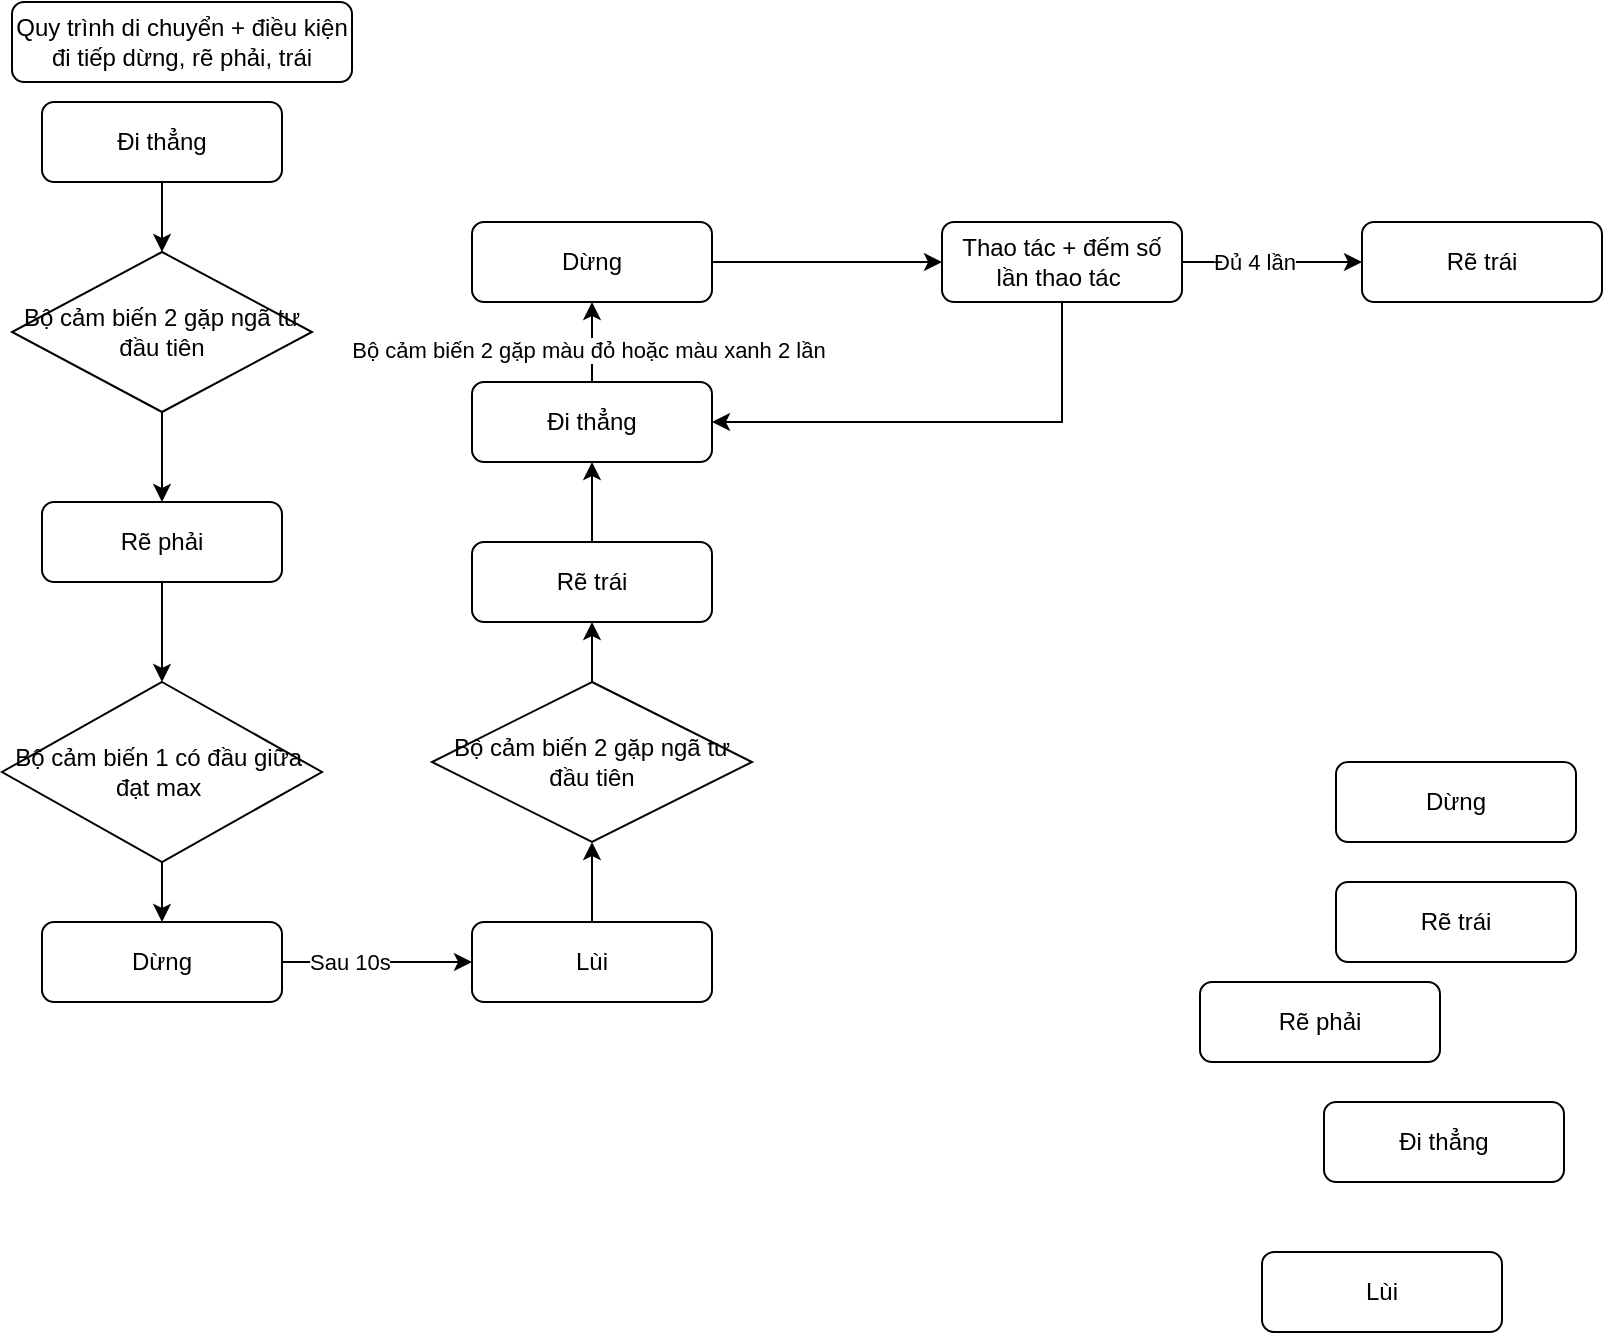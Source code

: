 <mxfile version="24.9.3">
  <diagram id="C5RBs43oDa-KdzZeNtuy" name="Page-1">
    <mxGraphModel dx="738" dy="397" grid="1" gridSize="10" guides="1" tooltips="1" connect="1" arrows="1" fold="1" page="1" pageScale="1" pageWidth="827" pageHeight="1169" math="0" shadow="0">
      <root>
        <mxCell id="WIyWlLk6GJQsqaUBKTNV-0" />
        <mxCell id="WIyWlLk6GJQsqaUBKTNV-1" parent="WIyWlLk6GJQsqaUBKTNV-0" />
        <mxCell id="muo935DoE_OnjEwPIPrk-1" value="Quy trình di chuyển + điều kiện đi tiếp dừng, rẽ phải, trái" style="rounded=1;whiteSpace=wrap;html=1;" parent="WIyWlLk6GJQsqaUBKTNV-1" vertex="1">
          <mxGeometry x="15" y="10" width="170" height="40" as="geometry" />
        </mxCell>
        <mxCell id="muo935DoE_OnjEwPIPrk-2" value="Đi thẳng" style="rounded=1;whiteSpace=wrap;html=1;" parent="WIyWlLk6GJQsqaUBKTNV-1" vertex="1">
          <mxGeometry x="671" y="560" width="120" height="40" as="geometry" />
        </mxCell>
        <mxCell id="muo935DoE_OnjEwPIPrk-6" value="Rẽ phải" style="rounded=1;whiteSpace=wrap;html=1;" parent="WIyWlLk6GJQsqaUBKTNV-1" vertex="1">
          <mxGeometry x="609" y="500" width="120" height="40" as="geometry" />
        </mxCell>
        <mxCell id="muo935DoE_OnjEwPIPrk-7" value="Rẽ trái" style="rounded=1;whiteSpace=wrap;html=1;" parent="WIyWlLk6GJQsqaUBKTNV-1" vertex="1">
          <mxGeometry x="677" y="450" width="120" height="40" as="geometry" />
        </mxCell>
        <mxCell id="muo935DoE_OnjEwPIPrk-9" value="Lùi" style="rounded=1;whiteSpace=wrap;html=1;" parent="WIyWlLk6GJQsqaUBKTNV-1" vertex="1">
          <mxGeometry x="640" y="635" width="120" height="40" as="geometry" />
        </mxCell>
        <mxCell id="zDdANkoQZA9IFpb4-OwG-33" style="edgeStyle=orthogonalEdgeStyle;rounded=0;orthogonalLoop=1;jettySize=auto;html=1;" edge="1" parent="WIyWlLk6GJQsqaUBKTNV-1" source="muo935DoE_OnjEwPIPrk-11" target="zDdANkoQZA9IFpb4-OwG-31">
          <mxGeometry relative="1" as="geometry" />
        </mxCell>
        <mxCell id="muo935DoE_OnjEwPIPrk-11" value="Dừng" style="rounded=1;whiteSpace=wrap;html=1;" parent="WIyWlLk6GJQsqaUBKTNV-1" vertex="1">
          <mxGeometry x="245" y="120" width="120" height="40" as="geometry" />
        </mxCell>
        <mxCell id="zDdANkoQZA9IFpb4-OwG-0" value="Đi thẳng" style="rounded=1;whiteSpace=wrap;html=1;" vertex="1" parent="WIyWlLk6GJQsqaUBKTNV-1">
          <mxGeometry x="30" y="60" width="120" height="40" as="geometry" />
        </mxCell>
        <mxCell id="zDdANkoQZA9IFpb4-OwG-5" value="Bộ cảm biến 2 gặp ngã tư đầu tiên" style="rhombus;whiteSpace=wrap;html=1;" vertex="1" parent="WIyWlLk6GJQsqaUBKTNV-1">
          <mxGeometry x="15" y="135" width="150" height="80" as="geometry" />
        </mxCell>
        <mxCell id="zDdANkoQZA9IFpb4-OwG-14" style="edgeStyle=orthogonalEdgeStyle;rounded=0;orthogonalLoop=1;jettySize=auto;html=1;" edge="1" parent="WIyWlLk6GJQsqaUBKTNV-1" source="zDdANkoQZA9IFpb4-OwG-6" target="zDdANkoQZA9IFpb4-OwG-11">
          <mxGeometry relative="1" as="geometry" />
        </mxCell>
        <mxCell id="zDdANkoQZA9IFpb4-OwG-6" value="Rẽ phải" style="rounded=1;whiteSpace=wrap;html=1;" vertex="1" parent="WIyWlLk6GJQsqaUBKTNV-1">
          <mxGeometry x="30" y="260" width="120" height="40" as="geometry" />
        </mxCell>
        <mxCell id="zDdANkoQZA9IFpb4-OwG-8" value="" style="endArrow=classic;html=1;rounded=0;" edge="1" parent="WIyWlLk6GJQsqaUBKTNV-1" source="zDdANkoQZA9IFpb4-OwG-0" target="zDdANkoQZA9IFpb4-OwG-5">
          <mxGeometry width="50" height="50" relative="1" as="geometry">
            <mxPoint x="183" y="230" as="sourcePoint" />
            <mxPoint x="233" y="180" as="targetPoint" />
          </mxGeometry>
        </mxCell>
        <mxCell id="zDdANkoQZA9IFpb4-OwG-9" value="" style="endArrow=classic;html=1;rounded=0;" edge="1" parent="WIyWlLk6GJQsqaUBKTNV-1" source="zDdANkoQZA9IFpb4-OwG-5" target="zDdANkoQZA9IFpb4-OwG-6">
          <mxGeometry width="50" height="50" relative="1" as="geometry">
            <mxPoint x="100" y="70" as="sourcePoint" />
            <mxPoint x="100" y="145" as="targetPoint" />
          </mxGeometry>
        </mxCell>
        <mxCell id="zDdANkoQZA9IFpb4-OwG-16" style="edgeStyle=orthogonalEdgeStyle;rounded=0;orthogonalLoop=1;jettySize=auto;html=1;" edge="1" parent="WIyWlLk6GJQsqaUBKTNV-1" source="zDdANkoQZA9IFpb4-OwG-11" target="zDdANkoQZA9IFpb4-OwG-15">
          <mxGeometry relative="1" as="geometry" />
        </mxCell>
        <mxCell id="zDdANkoQZA9IFpb4-OwG-11" value="&lt;div style=&quot;&quot;&gt;&lt;span style=&quot;background-color: initial; line-height: 70%;&quot;&gt;Bộ cảm biến 1 có đầu giữa&amp;nbsp; đạt max&amp;nbsp;&lt;/span&gt;&lt;/div&gt;" style="rhombus;whiteSpace=wrap;html=1;align=center;" vertex="1" parent="WIyWlLk6GJQsqaUBKTNV-1">
          <mxGeometry x="10" y="350" width="160" height="90" as="geometry" />
        </mxCell>
        <mxCell id="zDdANkoQZA9IFpb4-OwG-19" style="edgeStyle=orthogonalEdgeStyle;rounded=0;orthogonalLoop=1;jettySize=auto;html=1;" edge="1" parent="WIyWlLk6GJQsqaUBKTNV-1" source="zDdANkoQZA9IFpb4-OwG-15" target="zDdANkoQZA9IFpb4-OwG-18">
          <mxGeometry relative="1" as="geometry" />
        </mxCell>
        <mxCell id="zDdANkoQZA9IFpb4-OwG-21" value="Sau 10s" style="edgeLabel;html=1;align=left;verticalAlign=middle;resizable=0;points=[];" vertex="1" connectable="0" parent="zDdANkoQZA9IFpb4-OwG-19">
          <mxGeometry x="-0.756" relative="1" as="geometry">
            <mxPoint as="offset" />
          </mxGeometry>
        </mxCell>
        <mxCell id="zDdANkoQZA9IFpb4-OwG-15" value="Dừng" style="rounded=1;whiteSpace=wrap;html=1;" vertex="1" parent="WIyWlLk6GJQsqaUBKTNV-1">
          <mxGeometry x="30" y="470" width="120" height="40" as="geometry" />
        </mxCell>
        <mxCell id="zDdANkoQZA9IFpb4-OwG-25" style="edgeStyle=orthogonalEdgeStyle;rounded=0;orthogonalLoop=1;jettySize=auto;html=1;" edge="1" parent="WIyWlLk6GJQsqaUBKTNV-1" source="zDdANkoQZA9IFpb4-OwG-18" target="zDdANkoQZA9IFpb4-OwG-23">
          <mxGeometry relative="1" as="geometry" />
        </mxCell>
        <mxCell id="zDdANkoQZA9IFpb4-OwG-18" value="Lùi" style="rounded=1;whiteSpace=wrap;html=1;" vertex="1" parent="WIyWlLk6GJQsqaUBKTNV-1">
          <mxGeometry x="245" y="470" width="120" height="40" as="geometry" />
        </mxCell>
        <mxCell id="zDdANkoQZA9IFpb4-OwG-26" style="edgeStyle=orthogonalEdgeStyle;rounded=0;orthogonalLoop=1;jettySize=auto;html=1;" edge="1" parent="WIyWlLk6GJQsqaUBKTNV-1" source="zDdANkoQZA9IFpb4-OwG-23" target="zDdANkoQZA9IFpb4-OwG-24">
          <mxGeometry relative="1" as="geometry" />
        </mxCell>
        <mxCell id="zDdANkoQZA9IFpb4-OwG-23" value="Bộ cảm biến 2 gặp ngã tư đầu tiên" style="rhombus;whiteSpace=wrap;html=1;" vertex="1" parent="WIyWlLk6GJQsqaUBKTNV-1">
          <mxGeometry x="225" y="350" width="160" height="80" as="geometry" />
        </mxCell>
        <mxCell id="zDdANkoQZA9IFpb4-OwG-28" style="edgeStyle=orthogonalEdgeStyle;rounded=0;orthogonalLoop=1;jettySize=auto;html=1;" edge="1" parent="WIyWlLk6GJQsqaUBKTNV-1" source="zDdANkoQZA9IFpb4-OwG-24" target="zDdANkoQZA9IFpb4-OwG-27">
          <mxGeometry relative="1" as="geometry" />
        </mxCell>
        <mxCell id="zDdANkoQZA9IFpb4-OwG-24" value="Rẽ trái" style="rounded=1;whiteSpace=wrap;html=1;" vertex="1" parent="WIyWlLk6GJQsqaUBKTNV-1">
          <mxGeometry x="245" y="280" width="120" height="40" as="geometry" />
        </mxCell>
        <mxCell id="zDdANkoQZA9IFpb4-OwG-29" style="edgeStyle=orthogonalEdgeStyle;rounded=0;orthogonalLoop=1;jettySize=auto;html=1;" edge="1" parent="WIyWlLk6GJQsqaUBKTNV-1" source="zDdANkoQZA9IFpb4-OwG-27" target="muo935DoE_OnjEwPIPrk-11">
          <mxGeometry relative="1" as="geometry" />
        </mxCell>
        <mxCell id="zDdANkoQZA9IFpb4-OwG-30" value="Bộ cảm biến 2 gặp màu đỏ hoặc màu xanh 2 lần" style="edgeLabel;html=1;align=center;verticalAlign=middle;resizable=0;points=[];" vertex="1" connectable="0" parent="zDdANkoQZA9IFpb4-OwG-29">
          <mxGeometry x="-0.184" y="2" relative="1" as="geometry">
            <mxPoint as="offset" />
          </mxGeometry>
        </mxCell>
        <mxCell id="zDdANkoQZA9IFpb4-OwG-27" value="Đi thẳng" style="rounded=1;whiteSpace=wrap;html=1;" vertex="1" parent="WIyWlLk6GJQsqaUBKTNV-1">
          <mxGeometry x="245" y="200" width="120" height="40" as="geometry" />
        </mxCell>
        <mxCell id="zDdANkoQZA9IFpb4-OwG-34" style="edgeStyle=orthogonalEdgeStyle;rounded=0;orthogonalLoop=1;jettySize=auto;html=1;" edge="1" parent="WIyWlLk6GJQsqaUBKTNV-1" source="zDdANkoQZA9IFpb4-OwG-31" target="zDdANkoQZA9IFpb4-OwG-27">
          <mxGeometry relative="1" as="geometry">
            <Array as="points">
              <mxPoint x="540" y="220" />
            </Array>
          </mxGeometry>
        </mxCell>
        <mxCell id="zDdANkoQZA9IFpb4-OwG-35" style="edgeStyle=orthogonalEdgeStyle;rounded=0;orthogonalLoop=1;jettySize=auto;html=1;" edge="1" parent="WIyWlLk6GJQsqaUBKTNV-1" source="zDdANkoQZA9IFpb4-OwG-31" target="zDdANkoQZA9IFpb4-OwG-37">
          <mxGeometry relative="1" as="geometry">
            <mxPoint x="680" y="140" as="targetPoint" />
          </mxGeometry>
        </mxCell>
        <mxCell id="zDdANkoQZA9IFpb4-OwG-36" value="Đủ 4 lần" style="edgeLabel;html=1;align=center;verticalAlign=middle;resizable=0;points=[];" vertex="1" connectable="0" parent="zDdANkoQZA9IFpb4-OwG-35">
          <mxGeometry x="-0.213" relative="1" as="geometry">
            <mxPoint as="offset" />
          </mxGeometry>
        </mxCell>
        <mxCell id="zDdANkoQZA9IFpb4-OwG-31" value="Thao tác + đếm số lần thao tác&amp;nbsp;" style="rounded=1;whiteSpace=wrap;html=1;" vertex="1" parent="WIyWlLk6GJQsqaUBKTNV-1">
          <mxGeometry x="480" y="120" width="120" height="40" as="geometry" />
        </mxCell>
        <mxCell id="zDdANkoQZA9IFpb4-OwG-32" value="Dừng" style="rounded=1;whiteSpace=wrap;html=1;" vertex="1" parent="WIyWlLk6GJQsqaUBKTNV-1">
          <mxGeometry x="677" y="390" width="120" height="40" as="geometry" />
        </mxCell>
        <mxCell id="zDdANkoQZA9IFpb4-OwG-37" value="Rẽ trái" style="rounded=1;whiteSpace=wrap;html=1;" vertex="1" parent="WIyWlLk6GJQsqaUBKTNV-1">
          <mxGeometry x="690" y="120" width="120" height="40" as="geometry" />
        </mxCell>
      </root>
    </mxGraphModel>
  </diagram>
</mxfile>

